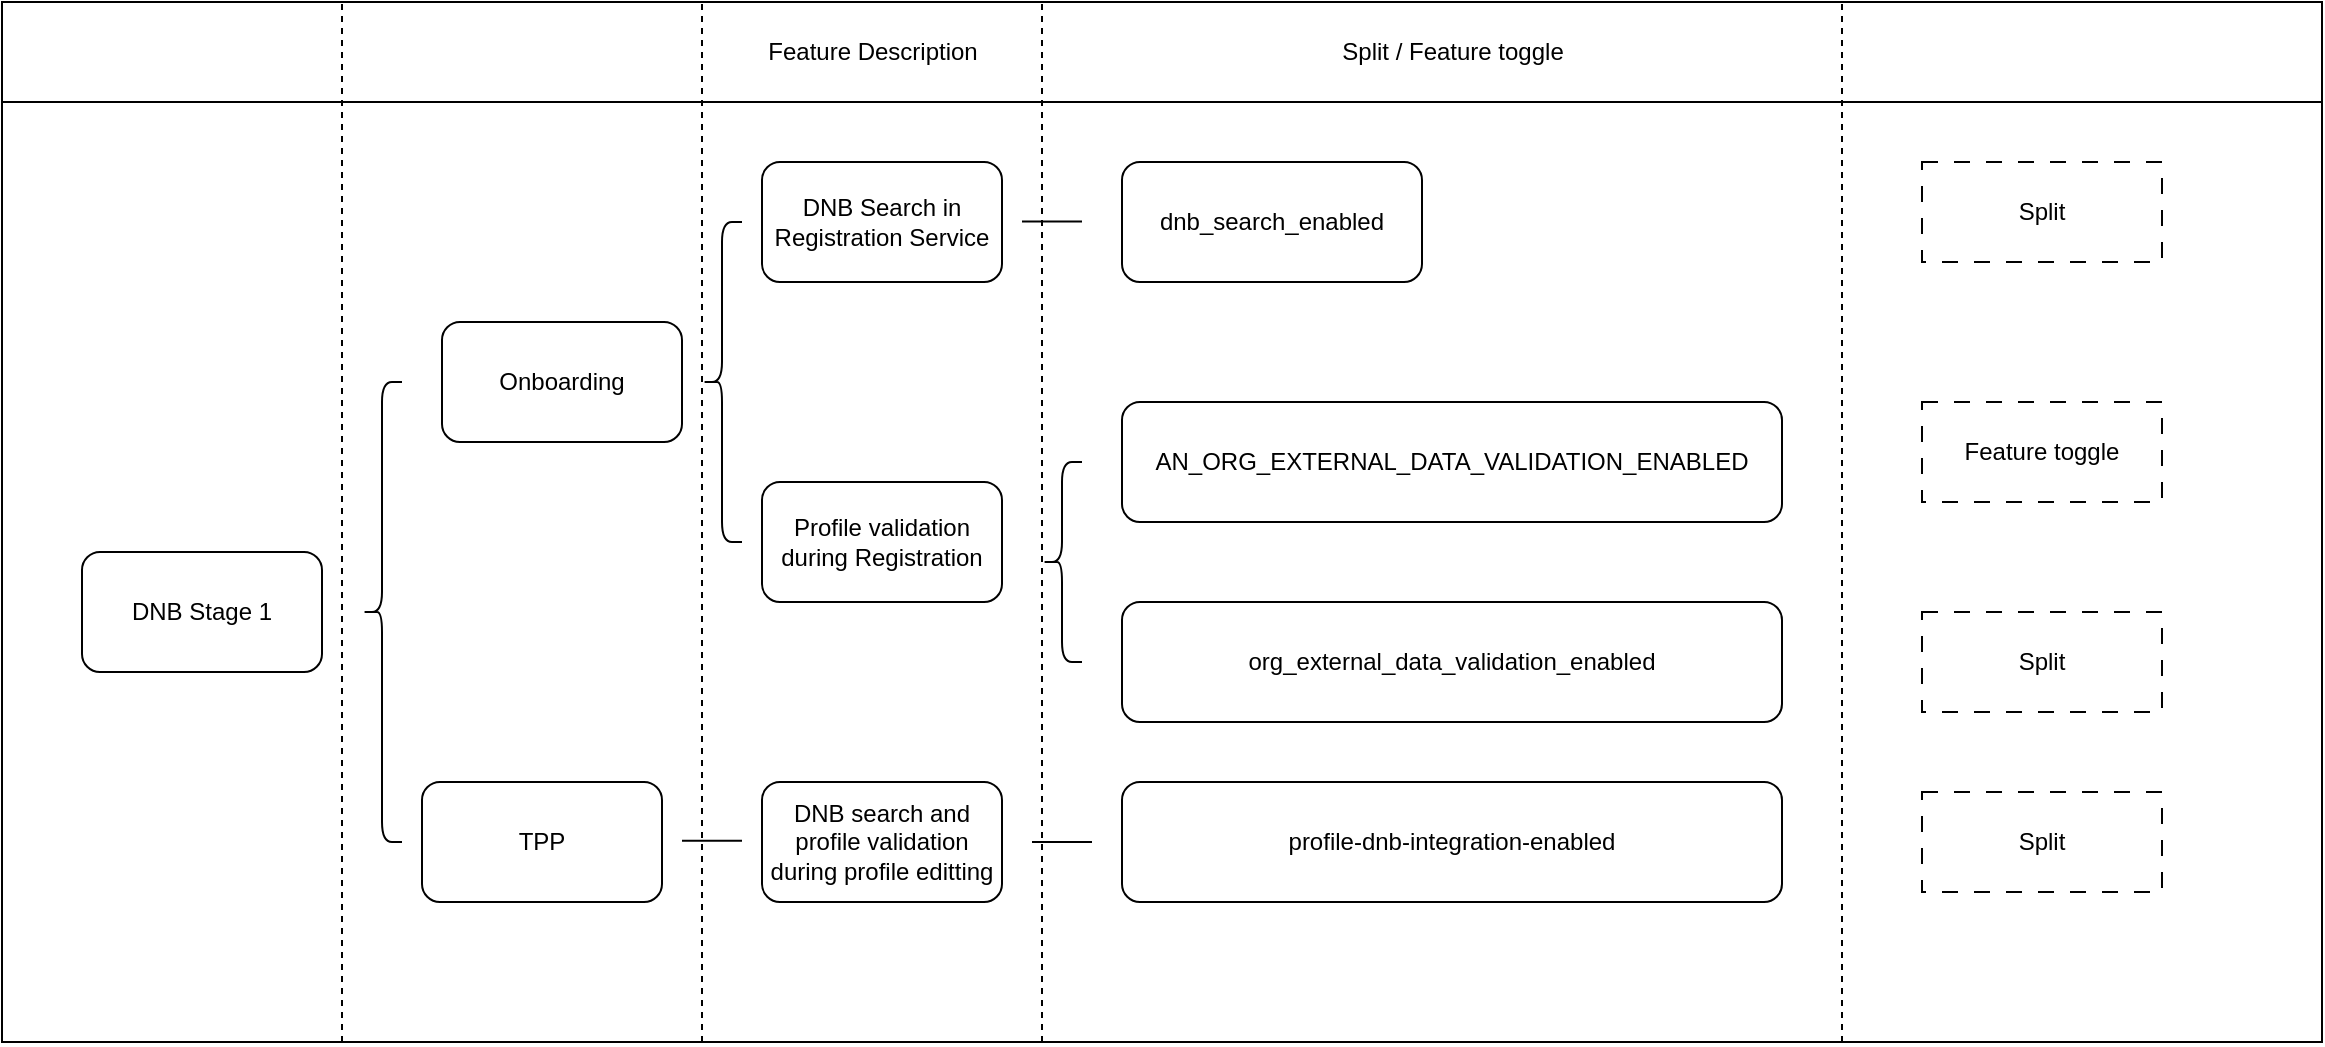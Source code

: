 <mxfile version="20.8.16" type="github" pages="4">
  <diagram id="ovvk2z2SdmTgAzOmFd36" name="Feature toggle relationship">
    <mxGraphModel dx="3084" dy="1949" grid="1" gridSize="10" guides="1" tooltips="1" connect="1" arrows="1" fold="1" page="1" pageScale="1" pageWidth="827" pageHeight="1169" math="0" shadow="0">
      <root>
        <mxCell id="0" />
        <mxCell id="1" parent="0" />
        <mxCell id="bBzFsrBx05V-nK2XIkxj-39" value="" style="group" parent="1" vertex="1" connectable="0">
          <mxGeometry x="-1630" y="-1140" width="1160" height="520" as="geometry" />
        </mxCell>
        <mxCell id="bBzFsrBx05V-nK2XIkxj-30" value="" style="rounded=0;whiteSpace=wrap;html=1;" parent="bBzFsrBx05V-nK2XIkxj-39" vertex="1">
          <mxGeometry y="50" width="1160" height="470" as="geometry" />
        </mxCell>
        <mxCell id="bBzFsrBx05V-nK2XIkxj-3" value="Onboarding" style="rounded=1;whiteSpace=wrap;html=1;" parent="bBzFsrBx05V-nK2XIkxj-39" vertex="1">
          <mxGeometry x="220" y="160" width="120" height="60" as="geometry" />
        </mxCell>
        <mxCell id="bBzFsrBx05V-nK2XIkxj-4" value="TPP" style="rounded=1;whiteSpace=wrap;html=1;" parent="bBzFsrBx05V-nK2XIkxj-39" vertex="1">
          <mxGeometry x="210" y="390" width="120" height="60" as="geometry" />
        </mxCell>
        <mxCell id="bBzFsrBx05V-nK2XIkxj-5" value="DNB Stage 1" style="rounded=1;whiteSpace=wrap;html=1;" parent="bBzFsrBx05V-nK2XIkxj-39" vertex="1">
          <mxGeometry x="40" y="275" width="120" height="60" as="geometry" />
        </mxCell>
        <mxCell id="bBzFsrBx05V-nK2XIkxj-6" value="" style="shape=curlyBracket;whiteSpace=wrap;html=1;rounded=1;labelPosition=left;verticalLabelPosition=middle;align=right;verticalAlign=middle;" parent="bBzFsrBx05V-nK2XIkxj-39" vertex="1">
          <mxGeometry x="180" y="190" width="20" height="230" as="geometry" />
        </mxCell>
        <mxCell id="bBzFsrBx05V-nK2XIkxj-8" value="" style="shape=curlyBracket;whiteSpace=wrap;html=1;rounded=1;labelPosition=left;verticalLabelPosition=middle;align=right;verticalAlign=middle;" parent="bBzFsrBx05V-nK2XIkxj-39" vertex="1">
          <mxGeometry x="350" y="110" width="20" height="160" as="geometry" />
        </mxCell>
        <mxCell id="bBzFsrBx05V-nK2XIkxj-11" value="DNB Search in Registration Service" style="rounded=1;whiteSpace=wrap;html=1;" parent="bBzFsrBx05V-nK2XIkxj-39" vertex="1">
          <mxGeometry x="380" y="80" width="120" height="60" as="geometry" />
        </mxCell>
        <mxCell id="bBzFsrBx05V-nK2XIkxj-12" value="Profile validation during Registration" style="rounded=1;whiteSpace=wrap;html=1;" parent="bBzFsrBx05V-nK2XIkxj-39" vertex="1">
          <mxGeometry x="380" y="240" width="120" height="60" as="geometry" />
        </mxCell>
        <mxCell id="bBzFsrBx05V-nK2XIkxj-13" value="DNB search and profile validation during profile editting" style="rounded=1;whiteSpace=wrap;html=1;" parent="bBzFsrBx05V-nK2XIkxj-39" vertex="1">
          <mxGeometry x="380" y="390" width="120" height="60" as="geometry" />
        </mxCell>
        <mxCell id="bBzFsrBx05V-nK2XIkxj-14" value="" style="endArrow=none;html=1;rounded=0;" parent="bBzFsrBx05V-nK2XIkxj-39" edge="1">
          <mxGeometry width="50" height="50" relative="1" as="geometry">
            <mxPoint x="340" y="419.43" as="sourcePoint" />
            <mxPoint x="370" y="419.43" as="targetPoint" />
          </mxGeometry>
        </mxCell>
        <mxCell id="bBzFsrBx05V-nK2XIkxj-15" value="dnb_search_enabled" style="rounded=1;whiteSpace=wrap;html=1;" parent="bBzFsrBx05V-nK2XIkxj-39" vertex="1">
          <mxGeometry x="560" y="80" width="150" height="60" as="geometry" />
        </mxCell>
        <mxCell id="bBzFsrBx05V-nK2XIkxj-16" value="AN_ORG_EXTERNAL_DATA_VALIDATION_ENABLED" style="rounded=1;whiteSpace=wrap;html=1;" parent="bBzFsrBx05V-nK2XIkxj-39" vertex="1">
          <mxGeometry x="560" y="200" width="330" height="60" as="geometry" />
        </mxCell>
        <mxCell id="bBzFsrBx05V-nK2XIkxj-17" value="" style="shape=curlyBracket;whiteSpace=wrap;html=1;rounded=1;labelPosition=left;verticalLabelPosition=middle;align=right;verticalAlign=middle;" parent="bBzFsrBx05V-nK2XIkxj-39" vertex="1">
          <mxGeometry x="520" y="230" width="20" height="100" as="geometry" />
        </mxCell>
        <mxCell id="bBzFsrBx05V-nK2XIkxj-19" value="org_external_data_validation_enabled" style="rounded=1;whiteSpace=wrap;html=1;" parent="bBzFsrBx05V-nK2XIkxj-39" vertex="1">
          <mxGeometry x="560" y="300" width="330" height="60" as="geometry" />
        </mxCell>
        <mxCell id="bBzFsrBx05V-nK2XIkxj-20" value="profile-dnb-integration-enabled" style="rounded=1;whiteSpace=wrap;html=1;" parent="bBzFsrBx05V-nK2XIkxj-39" vertex="1">
          <mxGeometry x="560" y="390" width="330" height="60" as="geometry" />
        </mxCell>
        <mxCell id="bBzFsrBx05V-nK2XIkxj-23" value="" style="endArrow=none;html=1;rounded=0;" parent="bBzFsrBx05V-nK2XIkxj-39" edge="1">
          <mxGeometry width="50" height="50" relative="1" as="geometry">
            <mxPoint x="515" y="420.0" as="sourcePoint" />
            <mxPoint x="545" y="420.0" as="targetPoint" />
          </mxGeometry>
        </mxCell>
        <mxCell id="bBzFsrBx05V-nK2XIkxj-24" value="" style="endArrow=none;html=1;rounded=0;" parent="bBzFsrBx05V-nK2XIkxj-39" edge="1">
          <mxGeometry width="50" height="50" relative="1" as="geometry">
            <mxPoint x="510" y="109.71" as="sourcePoint" />
            <mxPoint x="540" y="109.71" as="targetPoint" />
          </mxGeometry>
        </mxCell>
        <mxCell id="bBzFsrBx05V-nK2XIkxj-25" value="Split" style="rounded=0;whiteSpace=wrap;html=1;dashed=1;dashPattern=8 8;" parent="bBzFsrBx05V-nK2XIkxj-39" vertex="1">
          <mxGeometry x="960" y="80" width="120" height="50" as="geometry" />
        </mxCell>
        <mxCell id="bBzFsrBx05V-nK2XIkxj-26" value="Split" style="rounded=0;whiteSpace=wrap;html=1;dashed=1;dashPattern=8 8;" parent="bBzFsrBx05V-nK2XIkxj-39" vertex="1">
          <mxGeometry x="960" y="305" width="120" height="50" as="geometry" />
        </mxCell>
        <mxCell id="bBzFsrBx05V-nK2XIkxj-27" value="Feature toggle" style="rounded=0;whiteSpace=wrap;html=1;dashed=1;dashPattern=8 8;" parent="bBzFsrBx05V-nK2XIkxj-39" vertex="1">
          <mxGeometry x="960" y="200" width="120" height="50" as="geometry" />
        </mxCell>
        <mxCell id="bBzFsrBx05V-nK2XIkxj-28" value="Split" style="rounded=0;whiteSpace=wrap;html=1;dashed=1;dashPattern=8 8;" parent="bBzFsrBx05V-nK2XIkxj-39" vertex="1">
          <mxGeometry x="960" y="395" width="120" height="50" as="geometry" />
        </mxCell>
        <mxCell id="bBzFsrBx05V-nK2XIkxj-31" value="" style="rounded=0;whiteSpace=wrap;html=1;" parent="bBzFsrBx05V-nK2XIkxj-39" vertex="1">
          <mxGeometry width="1160" height="50" as="geometry" />
        </mxCell>
        <mxCell id="bBzFsrBx05V-nK2XIkxj-32" value="" style="endArrow=none;dashed=1;html=1;rounded=0;" parent="bBzFsrBx05V-nK2XIkxj-39" edge="1">
          <mxGeometry width="50" height="50" relative="1" as="geometry">
            <mxPoint x="170" y="520" as="sourcePoint" />
            <mxPoint x="170" as="targetPoint" />
          </mxGeometry>
        </mxCell>
        <mxCell id="bBzFsrBx05V-nK2XIkxj-33" value="" style="endArrow=none;dashed=1;html=1;rounded=0;" parent="bBzFsrBx05V-nK2XIkxj-39" edge="1">
          <mxGeometry width="50" height="50" relative="1" as="geometry">
            <mxPoint x="350" y="520" as="sourcePoint" />
            <mxPoint x="350" as="targetPoint" />
          </mxGeometry>
        </mxCell>
        <mxCell id="bBzFsrBx05V-nK2XIkxj-34" value="" style="endArrow=none;dashed=1;html=1;rounded=0;" parent="bBzFsrBx05V-nK2XIkxj-39" edge="1">
          <mxGeometry width="50" height="50" relative="1" as="geometry">
            <mxPoint x="520" y="520" as="sourcePoint" />
            <mxPoint x="520" as="targetPoint" />
          </mxGeometry>
        </mxCell>
        <mxCell id="bBzFsrBx05V-nK2XIkxj-35" value="" style="endArrow=none;dashed=1;html=1;rounded=0;" parent="bBzFsrBx05V-nK2XIkxj-39" edge="1">
          <mxGeometry width="50" height="50" relative="1" as="geometry">
            <mxPoint x="920" y="520" as="sourcePoint" />
            <mxPoint x="920" as="targetPoint" />
          </mxGeometry>
        </mxCell>
        <mxCell id="bBzFsrBx05V-nK2XIkxj-36" value="Feature Description" style="text;html=1;align=center;verticalAlign=middle;resizable=0;points=[];autosize=1;strokeColor=none;fillColor=none;" parent="bBzFsrBx05V-nK2XIkxj-39" vertex="1">
          <mxGeometry x="370" y="10" width="130" height="30" as="geometry" />
        </mxCell>
        <mxCell id="bBzFsrBx05V-nK2XIkxj-37" value="Split / Feature toggle" style="text;html=1;align=center;verticalAlign=middle;resizable=0;points=[];autosize=1;strokeColor=none;fillColor=none;" parent="bBzFsrBx05V-nK2XIkxj-39" vertex="1">
          <mxGeometry x="660" y="10" width="130" height="30" as="geometry" />
        </mxCell>
      </root>
    </mxGraphModel>
  </diagram>
  <diagram id="0dXHb225jcPtgu4tSYj2" name="[Old]Update detection block diagram">
    <mxGraphModel dx="1257" dy="706" grid="1" gridSize="10" guides="1" tooltips="1" connect="1" arrows="1" fold="1" page="1" pageScale="1" pageWidth="827" pageHeight="1169" math="0" shadow="0">
      <root>
        <mxCell id="0" />
        <mxCell id="1" parent="0" />
        <mxCell id="eHsfkQCh6tHxaNeHvk0x-1" value="" style="rounded=0;whiteSpace=wrap;html=1;fillColor=#d5e8d4;strokeColor=#82b366;" vertex="1" parent="1">
          <mxGeometry x="60" y="370" width="700" height="340" as="geometry" />
        </mxCell>
        <mxCell id="eHsfkQCh6tHxaNeHvk0x-2" value="" style="whiteSpace=wrap;html=1;shadow=1;fontSize=18;" vertex="1" parent="1">
          <mxGeometry x="363.75" y="430" width="180" height="120" as="geometry" />
        </mxCell>
        <mxCell id="eHsfkQCh6tHxaNeHvk0x-3" value="&lt;font style=&quot;font-size: 12px;&quot;&gt;Supplier&lt;/font&gt;" style="shape=umlActor;verticalLabelPosition=bottom;verticalAlign=top;html=1;outlineConnect=0;" vertex="1" parent="1">
          <mxGeometry x="1110" y="510" width="30" height="60" as="geometry" />
        </mxCell>
        <mxCell id="eHsfkQCh6tHxaNeHvk0x-4" value="" style="rounded=0;whiteSpace=wrap;html=1;dashed=1;fillColor=#ffe6cc;strokeColor=#d79b00;" vertex="1" parent="1">
          <mxGeometry x="60" y="40" width="140" height="320" as="geometry" />
        </mxCell>
        <mxCell id="eHsfkQCh6tHxaNeHvk0x-5" value="" style="rounded=0;whiteSpace=wrap;html=1;fillColor=#d5e8d4;strokeColor=#82b366;" vertex="1" parent="1">
          <mxGeometry x="780" y="370" width="220" height="340" as="geometry" />
        </mxCell>
        <mxCell id="eHsfkQCh6tHxaNeHvk0x-6" value="" style="rounded=0;whiteSpace=wrap;html=1;fillColor=#d5e8d4;strokeColor=#82b366;" vertex="1" parent="1">
          <mxGeometry x="210" y="40" width="550" height="210" as="geometry" />
        </mxCell>
        <mxCell id="eHsfkQCh6tHxaNeHvk0x-7" value="" style="whiteSpace=wrap;html=1;shadow=1;fontSize=18;" vertex="1" parent="1">
          <mxGeometry x="230" y="80" width="450" height="100" as="geometry" />
        </mxCell>
        <mxCell id="eHsfkQCh6tHxaNeHvk0x-8" value="&lt;font style=&quot;font-size: 12px;&quot;&gt;In-app notification Service&lt;/font&gt;" style="whiteSpace=wrap;html=1;shadow=1;fontSize=18;fillColor=#f5f5f5;strokeColor=#666666;" vertex="1" parent="1">
          <mxGeometry x="800.01" y="410" width="160" height="70" as="geometry" />
        </mxCell>
        <mxCell id="eHsfkQCh6tHxaNeHvk0x-9" value="&lt;font style=&quot;font-size: 14px;&quot;&gt;AN Storage&lt;/font&gt;" style="shape=cylinder3;whiteSpace=wrap;html=1;boundedLbl=1;backgroundOutline=1;size=15;" vertex="1" parent="1">
          <mxGeometry x="412.5" y="580" width="85" height="110" as="geometry" />
        </mxCell>
        <mxCell id="eHsfkQCh6tHxaNeHvk0x-10" value="AN" style="text;html=1;align=center;verticalAlign=middle;resizable=0;points=[];autosize=1;strokeColor=none;fillColor=none;" vertex="1" parent="1">
          <mxGeometry x="60" y="370" width="40" height="30" as="geometry" />
        </mxCell>
        <mxCell id="eHsfkQCh6tHxaNeHvk0x-11" value="TPP" style="text;html=1;align=center;verticalAlign=middle;resizable=0;points=[];autosize=1;strokeColor=none;fillColor=none;" vertex="1" parent="1">
          <mxGeometry x="780" y="370" width="50" height="30" as="geometry" />
        </mxCell>
        <mxCell id="eHsfkQCh6tHxaNeHvk0x-12" value="TPS" style="text;html=1;align=center;verticalAlign=middle;resizable=0;points=[];autosize=1;strokeColor=none;fillColor=none;" vertex="1" parent="1">
          <mxGeometry x="210" y="40" width="50" height="30" as="geometry" />
        </mxCell>
        <mxCell id="eHsfkQCh6tHxaNeHvk0x-13" value="&lt;font style=&quot;font-size: 14px;&quot;&gt;D&amp;amp;B&lt;/font&gt;" style="whiteSpace=wrap;html=1;shadow=1;fontSize=18;fillColor=#f5f5f5;strokeColor=#666666;" vertex="1" parent="1">
          <mxGeometry x="80" y="110" width="80" height="40" as="geometry" />
        </mxCell>
        <mxCell id="eHsfkQCh6tHxaNeHvk0x-14" style="edgeStyle=orthogonalEdgeStyle;rounded=0;orthogonalLoop=1;jettySize=auto;html=1;exitX=0;exitY=0.5;exitDx=0;exitDy=0;" edge="1" parent="1" source="eHsfkQCh6tHxaNeHvk0x-7" target="eHsfkQCh6tHxaNeHvk0x-13">
          <mxGeometry relative="1" as="geometry" />
        </mxCell>
        <mxCell id="eHsfkQCh6tHxaNeHvk0x-15" value="" style="whiteSpace=wrap;html=1;shadow=1;fontSize=18;fillColor=#f5f5f5;strokeColor=#666666;" vertex="1" parent="1">
          <mxGeometry x="320" y="262.5" width="680" height="90" as="geometry" />
        </mxCell>
        <mxCell id="eHsfkQCh6tHxaNeHvk0x-16" style="edgeStyle=orthogonalEdgeStyle;rounded=0;orthogonalLoop=1;jettySize=auto;html=1;entryX=0.5;entryY=0;entryDx=0;entryDy=0;" edge="1" parent="1" target="eHsfkQCh6tHxaNeHvk0x-31">
          <mxGeometry relative="1" as="geometry">
            <mxPoint x="660" y="180" as="sourcePoint" />
          </mxGeometry>
        </mxCell>
        <mxCell id="eHsfkQCh6tHxaNeHvk0x-17" value="Consume" style="edgeLabel;html=1;align=center;verticalAlign=middle;resizable=0;points=[];" vertex="1" connectable="0" parent="eHsfkQCh6tHxaNeHvk0x-16">
          <mxGeometry x="-0.096" y="-2" relative="1" as="geometry">
            <mxPoint as="offset" />
          </mxGeometry>
        </mxCell>
        <mxCell id="eHsfkQCh6tHxaNeHvk0x-18" value="" style="whiteSpace=wrap;html=1;shadow=1;fontSize=18;" vertex="1" parent="1">
          <mxGeometry x="560" y="430" width="180" height="120" as="geometry" />
        </mxCell>
        <mxCell id="eHsfkQCh6tHxaNeHvk0x-19" style="edgeStyle=orthogonalEdgeStyle;rounded=0;orthogonalLoop=1;jettySize=auto;html=1;exitX=0.5;exitY=1;exitDx=0;exitDy=0;entryX=0;entryY=0.5;entryDx=0;entryDy=0;entryPerimeter=0;fontSize=12;" edge="1" parent="1" source="eHsfkQCh6tHxaNeHvk0x-21" target="eHsfkQCh6tHxaNeHvk0x-9">
          <mxGeometry relative="1" as="geometry" />
        </mxCell>
        <mxCell id="eHsfkQCh6tHxaNeHvk0x-20" value="&lt;font style=&quot;font-size: 11px;&quot;&gt;Query&lt;/font&gt;" style="edgeLabel;html=1;align=center;verticalAlign=middle;resizable=0;points=[];fontSize=12;" vertex="1" connectable="0" parent="eHsfkQCh6tHxaNeHvk0x-19">
          <mxGeometry x="-0.122" relative="1" as="geometry">
            <mxPoint x="-23" y="-25" as="offset" />
          </mxGeometry>
        </mxCell>
        <mxCell id="eHsfkQCh6tHxaNeHvk0x-21" value="" style="whiteSpace=wrap;html=1;shadow=1;fontSize=18;" vertex="1" parent="1">
          <mxGeometry x="160" y="430" width="185" height="120" as="geometry" />
        </mxCell>
        <mxCell id="eHsfkQCh6tHxaNeHvk0x-22" value="Get" style="endArrow=classic;html=1;rounded=0;entryX=0.669;entryY=1.051;entryDx=0;entryDy=0;entryPerimeter=0;" edge="1" parent="1" target="eHsfkQCh6tHxaNeHvk0x-53">
          <mxGeometry width="50" height="50" relative="1" as="geometry">
            <mxPoint x="244" y="180" as="sourcePoint" />
            <mxPoint x="500" y="420" as="targetPoint" />
          </mxGeometry>
        </mxCell>
        <mxCell id="eHsfkQCh6tHxaNeHvk0x-23" style="edgeStyle=orthogonalEdgeStyle;rounded=0;orthogonalLoop=1;jettySize=auto;html=1;entryX=0.5;entryY=0;entryDx=0;entryDy=0;exitX=0.519;exitY=0.996;exitDx=0;exitDy=0;exitPerimeter=0;" edge="1" parent="1" source="eHsfkQCh6tHxaNeHvk0x-7" target="eHsfkQCh6tHxaNeHvk0x-34">
          <mxGeometry relative="1" as="geometry">
            <mxPoint x="490" y="350" as="targetPoint" />
            <mxPoint x="480" y="190" as="sourcePoint" />
            <Array as="points">
              <mxPoint x="459" y="190" />
              <mxPoint x="459" y="190" />
            </Array>
          </mxGeometry>
        </mxCell>
        <mxCell id="eHsfkQCh6tHxaNeHvk0x-24" value="Push" style="edgeLabel;html=1;align=center;verticalAlign=middle;resizable=0;points=[];" vertex="1" connectable="0" parent="eHsfkQCh6tHxaNeHvk0x-23">
          <mxGeometry x="-0.021" y="-2" relative="1" as="geometry">
            <mxPoint as="offset" />
          </mxGeometry>
        </mxCell>
        <mxCell id="eHsfkQCh6tHxaNeHvk0x-25" value="&lt;font style=&quot;font-size: 12px;&quot;&gt;CompanyProfile&lt;br&gt;PostLoginTask&lt;/font&gt;" style="whiteSpace=wrap;html=1;shadow=1;fontSize=18;" vertex="1" parent="1">
          <mxGeometry x="591.25" y="460" width="137.5" height="60" as="geometry" />
        </mxCell>
        <mxCell id="eHsfkQCh6tHxaNeHvk0x-26" style="edgeStyle=orthogonalEdgeStyle;rounded=0;orthogonalLoop=1;jettySize=auto;html=1;fontSize=18;startArrow=none;startFill=0;entryX=1;entryY=0.5;entryDx=0;entryDy=0;entryPerimeter=0;exitX=0.5;exitY=1;exitDx=0;exitDy=0;" edge="1" parent="1" source="eHsfkQCh6tHxaNeHvk0x-25" target="eHsfkQCh6tHxaNeHvk0x-9">
          <mxGeometry relative="1" as="geometry">
            <mxPoint x="475" y="502.5" as="sourcePoint" />
          </mxGeometry>
        </mxCell>
        <mxCell id="eHsfkQCh6tHxaNeHvk0x-27" value="&lt;font style=&quot;font-size: 11px;&quot;&gt;Query&lt;/font&gt;" style="edgeLabel;html=1;align=center;verticalAlign=middle;resizable=0;points=[];fontSize=12;" vertex="1" connectable="0" parent="eHsfkQCh6tHxaNeHvk0x-26">
          <mxGeometry x="0.017" y="2" relative="1" as="geometry">
            <mxPoint x="8" y="-27" as="offset" />
          </mxGeometry>
        </mxCell>
        <mxCell id="eHsfkQCh6tHxaNeHvk0x-28" style="edgeStyle=orthogonalEdgeStyle;rounded=0;orthogonalLoop=1;jettySize=auto;html=1;exitX=0.5;exitY=1;exitDx=0;exitDy=0;entryX=0.5;entryY=0;entryDx=0;entryDy=0;entryPerimeter=0;" edge="1" parent="1" source="eHsfkQCh6tHxaNeHvk0x-30" target="eHsfkQCh6tHxaNeHvk0x-9">
          <mxGeometry relative="1" as="geometry" />
        </mxCell>
        <mxCell id="eHsfkQCh6tHxaNeHvk0x-29" value="Update" style="edgeLabel;html=1;align=center;verticalAlign=middle;resizable=0;points=[];" vertex="1" connectable="0" parent="eHsfkQCh6tHxaNeHvk0x-28">
          <mxGeometry x="0.168" y="-2" relative="1" as="geometry">
            <mxPoint x="2" y="-7" as="offset" />
          </mxGeometry>
        </mxCell>
        <mxCell id="eHsfkQCh6tHxaNeHvk0x-30" value="&lt;font style=&quot;font-size: 12px;&quot;&gt;Tracking Records Update Consumer&lt;/font&gt;" style="whiteSpace=wrap;html=1;shadow=1;fontSize=18;" vertex="1" parent="1">
          <mxGeometry x="390" y="460" width="130" height="60" as="geometry" />
        </mxCell>
        <mxCell id="eHsfkQCh6tHxaNeHvk0x-31" value="&lt;font style=&quot;font-size: 12px;&quot;&gt;Update detection topic&lt;/font&gt;" style="whiteSpace=wrap;html=1;shadow=1;fontSize=18;" vertex="1" parent="1">
          <mxGeometry x="591.25" y="282.5" width="137.5" height="50" as="geometry" />
        </mxCell>
        <mxCell id="eHsfkQCh6tHxaNeHvk0x-32" style="edgeStyle=orthogonalEdgeStyle;rounded=0;orthogonalLoop=1;jettySize=auto;html=1;exitX=0.5;exitY=0;exitDx=0;exitDy=0;entryX=0.5;entryY=1;entryDx=0;entryDy=0;" edge="1" parent="1" source="eHsfkQCh6tHxaNeHvk0x-25" target="eHsfkQCh6tHxaNeHvk0x-31">
          <mxGeometry relative="1" as="geometry" />
        </mxCell>
        <mxCell id="eHsfkQCh6tHxaNeHvk0x-33" value="Push" style="edgeLabel;html=1;align=center;verticalAlign=middle;resizable=0;points=[];" vertex="1" connectable="0" parent="eHsfkQCh6tHxaNeHvk0x-32">
          <mxGeometry x="0.358" y="-1" relative="1" as="geometry">
            <mxPoint x="-1" y="12" as="offset" />
          </mxGeometry>
        </mxCell>
        <mxCell id="eHsfkQCh6tHxaNeHvk0x-34" value="&lt;font style=&quot;font-size: 12px;&quot;&gt;Tracking Records Update&amp;nbsp;topic&lt;/font&gt;" style="whiteSpace=wrap;html=1;shadow=1;fontSize=18;" vertex="1" parent="1">
          <mxGeometry x="390" y="282.5" width="137.5" height="50" as="geometry" />
        </mxCell>
        <mxCell id="eHsfkQCh6tHxaNeHvk0x-35" value="Kafka" style="text;html=1;align=center;verticalAlign=middle;resizable=0;points=[];autosize=1;strokeColor=none;fillColor=none;" vertex="1" parent="1">
          <mxGeometry x="320" y="262.5" width="50" height="30" as="geometry" />
        </mxCell>
        <mxCell id="eHsfkQCh6tHxaNeHvk0x-36" value="&lt;span style=&quot;font-size: 12px;&quot;&gt;Notification Event topic&lt;/span&gt;" style="whiteSpace=wrap;html=1;shadow=1;fontSize=18;" vertex="1" parent="1">
          <mxGeometry x="820.63" y="282.5" width="118.75" height="55" as="geometry" />
        </mxCell>
        <mxCell id="eHsfkQCh6tHxaNeHvk0x-37" style="edgeStyle=orthogonalEdgeStyle;rounded=0;orthogonalLoop=1;jettySize=auto;html=1;exitX=1;exitY=0.676;exitDx=0;exitDy=0;exitPerimeter=0;" edge="1" parent="1" source="eHsfkQCh6tHxaNeHvk0x-7" target="eHsfkQCh6tHxaNeHvk0x-36">
          <mxGeometry relative="1" as="geometry">
            <mxPoint x="440" y="498" as="sourcePoint" />
            <mxPoint x="1010" y="200" as="targetPoint" />
            <Array as="points">
              <mxPoint x="680" y="140" />
              <mxPoint x="880" y="140" />
            </Array>
          </mxGeometry>
        </mxCell>
        <mxCell id="eHsfkQCh6tHxaNeHvk0x-38" value="&lt;font style=&quot;font-size: 11px;&quot;&gt;push&lt;/font&gt;" style="edgeLabel;html=1;align=center;verticalAlign=middle;resizable=0;points=[];fontSize=12;" vertex="1" connectable="0" parent="eHsfkQCh6tHxaNeHvk0x-37">
          <mxGeometry x="-0.044" y="1" relative="1" as="geometry">
            <mxPoint x="-2" y="1" as="offset" />
          </mxGeometry>
        </mxCell>
        <mxCell id="eHsfkQCh6tHxaNeHvk0x-39" value="Consume" style="edgeStyle=orthogonalEdgeStyle;rounded=0;orthogonalLoop=1;jettySize=auto;html=1;entryX=0.476;entryY=1.03;entryDx=0;entryDy=0;entryPerimeter=0;exitX=0.5;exitY=0;exitDx=0;exitDy=0;" edge="1" parent="1" source="eHsfkQCh6tHxaNeHvk0x-30" target="eHsfkQCh6tHxaNeHvk0x-34">
          <mxGeometry x="0.115" relative="1" as="geometry">
            <mxPoint x="346" y="430" as="sourcePoint" />
            <mxPoint as="offset" />
          </mxGeometry>
        </mxCell>
        <mxCell id="eHsfkQCh6tHxaNeHvk0x-40" style="edgeStyle=orthogonalEdgeStyle;rounded=0;orthogonalLoop=1;jettySize=auto;html=1;entryX=0.5;entryY=1;entryDx=0;entryDy=0;fontSize=12;exitX=0.5;exitY=0;exitDx=0;exitDy=0;" edge="1" parent="1" source="eHsfkQCh6tHxaNeHvk0x-8" target="eHsfkQCh6tHxaNeHvk0x-36">
          <mxGeometry relative="1" as="geometry" />
        </mxCell>
        <mxCell id="eHsfkQCh6tHxaNeHvk0x-41" value="&lt;font style=&quot;font-size: 11px;&quot;&gt;Consume&lt;/font&gt;" style="edgeLabel;html=1;align=center;verticalAlign=middle;resizable=0;points=[];fontSize=12;" vertex="1" connectable="0" parent="eHsfkQCh6tHxaNeHvk0x-40">
          <mxGeometry x="-0.301" y="1" relative="1" as="geometry">
            <mxPoint as="offset" />
          </mxGeometry>
        </mxCell>
        <mxCell id="eHsfkQCh6tHxaNeHvk0x-42" value="&lt;meta charset=&quot;utf-8&quot;&gt;&lt;span style=&quot;color: rgb(0, 0, 0); font-family: Helvetica; font-size: 14px; font-style: normal; font-variant-ligatures: normal; font-variant-caps: normal; font-weight: 400; letter-spacing: normal; orphans: 2; text-align: center; text-indent: 0px; text-transform: none; widows: 2; word-spacing: 0px; -webkit-text-stroke-width: 0px; background-color: rgb(248, 249, 250); text-decoration-thickness: initial; text-decoration-style: initial; text-decoration-color: initial; float: none; display: inline !important;&quot;&gt;Externaldata-service&lt;/span&gt;" style="text;whiteSpace=wrap;html=1;fontSize=12;" vertex="1" parent="1">
          <mxGeometry x="240" y="80" width="160" height="40" as="geometry" />
        </mxCell>
        <mxCell id="eHsfkQCh6tHxaNeHvk0x-43" value="&lt;p&gt;&lt;font style=&quot;font-size: 12px;&quot;&gt;OpenProfileController&lt;/font&gt;&lt;/p&gt;" style="whiteSpace=wrap;html=1;shadow=1;fontSize=18;" vertex="1" parent="1">
          <mxGeometry x="193.75" y="460" width="136.25" height="60" as="geometry" />
        </mxCell>
        <mxCell id="eHsfkQCh6tHxaNeHvk0x-44" value="" style="endArrow=classic;html=1;rounded=0;exitX=0.629;exitY=-0.004;exitDx=0;exitDy=0;exitPerimeter=0;" edge="1" parent="1" source="eHsfkQCh6tHxaNeHvk0x-43">
          <mxGeometry width="50" height="50" relative="1" as="geometry">
            <mxPoint x="400" y="430" as="sourcePoint" />
            <mxPoint x="279" y="180" as="targetPoint" />
          </mxGeometry>
        </mxCell>
        <mxCell id="eHsfkQCh6tHxaNeHvk0x-45" value="Return" style="edgeLabel;html=1;align=center;verticalAlign=middle;resizable=0;points=[];" vertex="1" connectable="0" parent="eHsfkQCh6tHxaNeHvk0x-44">
          <mxGeometry x="0.023" relative="1" as="geometry">
            <mxPoint y="4" as="offset" />
          </mxGeometry>
        </mxCell>
        <mxCell id="eHsfkQCh6tHxaNeHvk0x-46" value="Trigger" style="edgeStyle=orthogonalEdgeStyle;rounded=0;orthogonalLoop=1;jettySize=auto;html=1;entryX=1;entryY=0.5;entryDx=0;entryDy=0;fontSize=12;exitX=-0.019;exitY=0.143;exitDx=0;exitDy=0;exitPerimeter=0;" edge="1" parent="1" source="eHsfkQCh6tHxaNeHvk0x-48" target="eHsfkQCh6tHxaNeHvk0x-25">
          <mxGeometry relative="1" as="geometry" />
        </mxCell>
        <mxCell id="eHsfkQCh6tHxaNeHvk0x-47" value="&lt;font style=&quot;font-size: 11px;&quot;&gt;Get&lt;/font&gt;" style="edgeStyle=orthogonalEdgeStyle;rounded=0;orthogonalLoop=1;jettySize=auto;html=1;exitX=0.5;exitY=0;exitDx=0;exitDy=0;entryX=0.5;entryY=1;entryDx=0;entryDy=0;fontSize=12;" edge="1" parent="1" source="eHsfkQCh6tHxaNeHvk0x-48" target="eHsfkQCh6tHxaNeHvk0x-8">
          <mxGeometry relative="1" as="geometry" />
        </mxCell>
        <mxCell id="eHsfkQCh6tHxaNeHvk0x-48" value="&lt;font style=&quot;font-size: 12px;&quot;&gt;Trading Partner Portal&lt;/font&gt;" style="whiteSpace=wrap;html=1;shadow=1;fontSize=18;fillColor=#f5f5f5;strokeColor=#666666;" vertex="1" parent="1">
          <mxGeometry x="800" y="530" width="160.01" height="70" as="geometry" />
        </mxCell>
        <mxCell id="eHsfkQCh6tHxaNeHvk0x-49" value="TPS" style="text;html=1;align=center;verticalAlign=middle;resizable=0;points=[];autosize=1;strokeColor=none;fillColor=none;" vertex="1" parent="1">
          <mxGeometry x="362.5" y="430" width="50" height="30" as="geometry" />
        </mxCell>
        <mxCell id="eHsfkQCh6tHxaNeHvk0x-50" style="edgeStyle=orthogonalEdgeStyle;rounded=0;orthogonalLoop=1;jettySize=auto;html=1;entryX=1;entryY=0.143;entryDx=0;entryDy=0;entryPerimeter=0;" edge="1" parent="1" target="eHsfkQCh6tHxaNeHvk0x-48">
          <mxGeometry relative="1" as="geometry">
            <mxPoint x="1110" y="540" as="sourcePoint" />
          </mxGeometry>
        </mxCell>
        <mxCell id="eHsfkQCh6tHxaNeHvk0x-51" value="&lt;font style=&quot;font-size: 11px;&quot;&gt;Login&lt;/font&gt;" style="edgeLabel;html=1;align=center;verticalAlign=middle;resizable=0;points=[];fontSize=12;" vertex="1" connectable="0" parent="eHsfkQCh6tHxaNeHvk0x-50">
          <mxGeometry x="0.009" relative="1" as="geometry">
            <mxPoint as="offset" />
          </mxGeometry>
        </mxCell>
        <mxCell id="eHsfkQCh6tHxaNeHvk0x-52" value="&lt;span style=&quot;color: rgb(0, 0, 0); font-family: Helvetica; font-style: normal; font-variant-ligatures: normal; font-variant-caps: normal; font-weight: 400; letter-spacing: normal; orphans: 2; text-align: center; text-indent: 0px; text-transform: none; widows: 2; word-spacing: 0px; -webkit-text-stroke-width: 0px; background-color: rgb(248, 249, 250); text-decoration-thickness: initial; text-decoration-style: initial; text-decoration-color: initial; float: none; display: inline !important;&quot;&gt;&lt;font style=&quot;font-size: 12px;&quot;&gt;Directory Service&lt;/font&gt;&lt;/span&gt;" style="text;whiteSpace=wrap;html=1;" vertex="1" parent="1">
          <mxGeometry x="570" y="430" width="110" height="30" as="geometry" />
        </mxCell>
        <mxCell id="eHsfkQCh6tHxaNeHvk0x-53" value="&lt;span style=&quot;font-size: 11px; text-align: center; background-color: rgb(255, 255, 255);&quot;&gt;OpenAPI Service&lt;/span&gt;" style="text;whiteSpace=wrap;html=1;" vertex="1" parent="1">
          <mxGeometry x="170" y="430" width="110" height="30" as="geometry" />
        </mxCell>
        <mxCell id="eHsfkQCh6tHxaNeHvk0x-54" value="External data provider" style="text;html=1;align=center;verticalAlign=middle;resizable=0;points=[];autosize=1;strokeColor=none;fillColor=none;" vertex="1" parent="1">
          <mxGeometry x="60" y="40" width="140" height="30" as="geometry" />
        </mxCell>
        <mxCell id="eHsfkQCh6tHxaNeHvk0x-55" style="edgeStyle=orthogonalEdgeStyle;rounded=0;orthogonalLoop=1;jettySize=auto;html=1;entryX=1;entryY=0.5;entryDx=0;entryDy=0;fontSize=12;endArrow=none;endFill=0;startArrow=classic;startFill=1;" edge="1" parent="1" target="eHsfkQCh6tHxaNeHvk0x-48">
          <mxGeometry relative="1" as="geometry">
            <mxPoint x="1110" y="565" as="sourcePoint" />
            <Array as="points" />
          </mxGeometry>
        </mxCell>
        <mxCell id="eHsfkQCh6tHxaNeHvk0x-56" value="&lt;font style=&quot;font-size: 11px;&quot;&gt;Send&amp;nbsp;&lt;/font&gt;&lt;span style=&quot;font-size: 11px;&quot;&gt;&amp;nbsp;notifications&lt;/span&gt;" style="edgeLabel;html=1;align=center;verticalAlign=middle;resizable=0;points=[];fontSize=12;" vertex="1" connectable="0" parent="eHsfkQCh6tHxaNeHvk0x-55">
          <mxGeometry x="0.262" relative="1" as="geometry">
            <mxPoint x="35" as="offset" />
          </mxGeometry>
        </mxCell>
      </root>
    </mxGraphModel>
  </diagram>
  <diagram id="FutaNORTBZataLObYIEr" name="Update detection flow diagram">
    <mxGraphModel dx="883" dy="496" grid="1" gridSize="10" guides="1" tooltips="1" connect="1" arrows="1" fold="1" page="1" pageScale="1" pageWidth="827" pageHeight="1169" math="0" shadow="0">
      <root>
        <mxCell id="0" />
        <mxCell id="1" parent="0" />
        <mxCell id="1goTXqydvRZjEkSd0ZSc-2" value="&lt;div style=&quot;&quot;&gt;&lt;span style=&quot;font-size: 8px; background-color: initial;&quot;&gt;OpenAPI&lt;/span&gt;&lt;/div&gt;&lt;font style=&quot;font-size: 8px;&quot;&gt;&lt;div style=&quot;&quot;&gt;&lt;span style=&quot;background-color: initial;&quot;&gt;Service&lt;/span&gt;&lt;/div&gt;&lt;/font&gt;" style="shape=umlLifeline;perimeter=lifelinePerimeter;whiteSpace=wrap;html=1;container=1;collapsible=0;recursiveResize=0;outlineConnect=0;size=30;align=center;" vertex="1" parent="1">
          <mxGeometry x="490" y="20" width="90" height="360" as="geometry" />
        </mxCell>
        <mxCell id="1goTXqydvRZjEkSd0ZSc-3" value="" style="html=1;points=[];perimeter=orthogonalPerimeter;fontSize=8;" vertex="1" parent="1goTXqydvRZjEkSd0ZSc-2">
          <mxGeometry x="40" y="180" width="10" height="30" as="geometry" />
        </mxCell>
        <mxCell id="1goTXqydvRZjEkSd0ZSc-4" value="" style="shape=umlLifeline;participant=umlActor;perimeter=lifelinePerimeter;whiteSpace=wrap;html=1;container=1;collapsible=0;recursiveResize=0;verticalAlign=top;spacingTop=36;outlineConnect=0;" vertex="1" parent="1">
          <mxGeometry x="10" y="20" width="20" height="360" as="geometry" />
        </mxCell>
        <mxCell id="1goTXqydvRZjEkSd0ZSc-5" value="" style="html=1;points=[];perimeter=orthogonalPerimeter;fontSize=8;" vertex="1" parent="1goTXqydvRZjEkSd0ZSc-4">
          <mxGeometry x="5" y="280" width="10" height="40" as="geometry" />
        </mxCell>
        <mxCell id="1goTXqydvRZjEkSd0ZSc-6" value="&lt;p&gt;&lt;/p&gt;&lt;div style=&quot;&quot;&gt;&lt;span style=&quot;font-size: 8px; background-color: initial;&quot;&gt;CompanyProfile&lt;/span&gt;&lt;/div&gt;&lt;font style=&quot;font-size: 8px;&quot;&gt;&lt;div style=&quot;&quot;&gt;&lt;span style=&quot;background-color: initial;&quot;&gt;PostLoginTask&lt;/span&gt;&lt;/div&gt;&lt;/font&gt;&lt;p&gt;&lt;/p&gt;" style="shape=umlLifeline;perimeter=lifelinePerimeter;whiteSpace=wrap;html=1;container=1;collapsible=0;recursiveResize=0;outlineConnect=0;size=30;" vertex="1" parent="1">
          <mxGeometry x="80" y="20" width="90" height="360" as="geometry" />
        </mxCell>
        <mxCell id="1goTXqydvRZjEkSd0ZSc-7" value="" style="html=1;points=[];perimeter=orthogonalPerimeter;fontSize=8;" vertex="1" parent="1goTXqydvRZjEkSd0ZSc-6">
          <mxGeometry x="40" y="70" width="10" height="50" as="geometry" />
        </mxCell>
        <mxCell id="1goTXqydvRZjEkSd0ZSc-8" value="Send kafka message" style="html=1;verticalAlign=bottom;endArrow=open;rounded=0;fontSize=8;endFill=0;entryX=0.127;entryY=0.012;entryDx=0;entryDy=0;entryPerimeter=0;" edge="1" parent="1goTXqydvRZjEkSd0ZSc-6" target="1goTXqydvRZjEkSd0ZSc-11">
          <mxGeometry width="80" relative="1" as="geometry">
            <mxPoint x="50" y="111" as="sourcePoint" />
            <mxPoint x="130" y="110" as="targetPoint" />
          </mxGeometry>
        </mxCell>
        <mxCell id="1goTXqydvRZjEkSd0ZSc-9" value="&lt;div style=&quot;&quot;&gt;&lt;span style=&quot;font-size: 8px; background-color: initial;&quot;&gt;Directory&lt;/span&gt;&lt;/div&gt;&lt;font style=&quot;font-size: 8px;&quot;&gt;&lt;div style=&quot;&quot;&gt;&lt;span style=&quot;background-color: initial;&quot;&gt;Service&lt;/span&gt;&lt;/div&gt;&lt;/font&gt;" style="shape=umlLifeline;perimeter=lifelinePerimeter;whiteSpace=wrap;html=1;container=1;collapsible=0;recursiveResize=0;outlineConnect=0;size=30;align=center;" vertex="1" parent="1">
          <mxGeometry x="610" y="20" width="90" height="360" as="geometry" />
        </mxCell>
        <mxCell id="1goTXqydvRZjEkSd0ZSc-10" value="&lt;div style=&quot;&quot;&gt;&lt;span style=&quot;font-size: 8px; background-color: initial;&quot;&gt;Externaldata&lt;/span&gt;&lt;/div&gt;&lt;font style=&quot;font-size: 8px;&quot;&gt;&lt;div style=&quot;&quot;&gt;&lt;span style=&quot;background-color: initial;&quot;&gt;Service&lt;/span&gt;&lt;/div&gt;&lt;/font&gt;" style="shape=umlLifeline;perimeter=lifelinePerimeter;whiteSpace=wrap;html=1;container=1;collapsible=0;recursiveResize=0;outlineConnect=0;size=30;align=center;" vertex="1" parent="1">
          <mxGeometry x="210" y="20" width="90" height="360" as="geometry" />
        </mxCell>
        <mxCell id="1goTXqydvRZjEkSd0ZSc-11" value="" style="html=1;points=[];perimeter=orthogonalPerimeter;fontSize=8;" vertex="1" parent="1goTXqydvRZjEkSd0ZSc-10">
          <mxGeometry x="40" y="110" width="10" height="150" as="geometry" />
        </mxCell>
        <mxCell id="1goTXqydvRZjEkSd0ZSc-12" value="&lt;div style=&quot;&quot;&gt;&lt;span style=&quot;font-size: 8px; background-color: initial;&quot;&gt;Inapp Notification&lt;/span&gt;&lt;/div&gt;&lt;font style=&quot;font-size: 8px;&quot;&gt;&lt;div style=&quot;&quot;&gt;&lt;span style=&quot;background-color: initial;&quot;&gt;Service&lt;/span&gt;&lt;/div&gt;&lt;/font&gt;" style="shape=umlLifeline;perimeter=lifelinePerimeter;whiteSpace=wrap;html=1;container=1;collapsible=0;recursiveResize=0;outlineConnect=0;size=30;align=center;" vertex="1" parent="1">
          <mxGeometry x="740" y="20" width="90" height="360" as="geometry" />
        </mxCell>
        <mxCell id="1goTXqydvRZjEkSd0ZSc-13" value="" style="html=1;points=[];perimeter=orthogonalPerimeter;fontSize=8;" vertex="1" parent="1goTXqydvRZjEkSd0ZSc-12">
          <mxGeometry x="40" y="280" width="10" height="40" as="geometry" />
        </mxCell>
        <mxCell id="1goTXqydvRZjEkSd0ZSc-14" value="&lt;span style=&quot;font-size: 8px;&quot;&gt;D&amp;amp;B&lt;/span&gt;" style="shape=umlLifeline;perimeter=lifelinePerimeter;whiteSpace=wrap;html=1;container=1;collapsible=0;recursiveResize=0;outlineConnect=0;size=30;" vertex="1" parent="1">
          <mxGeometry x="350" y="20" width="90" height="360" as="geometry" />
        </mxCell>
        <mxCell id="1goTXqydvRZjEkSd0ZSc-15" value="" style="html=1;points=[];perimeter=orthogonalPerimeter;fontSize=8;" vertex="1" parent="1goTXqydvRZjEkSd0ZSc-14">
          <mxGeometry x="40" y="120" width="10" height="30" as="geometry" />
        </mxCell>
        <mxCell id="1goTXqydvRZjEkSd0ZSc-16" value="Trigger post login task" style="html=1;verticalAlign=bottom;startArrow=oval;endArrow=block;startSize=8;rounded=0;fontSize=8;" edge="1" parent="1" source="1goTXqydvRZjEkSd0ZSc-4" target="1goTXqydvRZjEkSd0ZSc-7">
          <mxGeometry x="0.091" relative="1" as="geometry">
            <mxPoint x="70" y="90" as="sourcePoint" />
            <Array as="points">
              <mxPoint x="80" y="90" />
            </Array>
            <mxPoint as="offset" />
          </mxGeometry>
        </mxCell>
        <mxCell id="1goTXqydvRZjEkSd0ZSc-17" value="Fetch dnb info by duns number" style="html=1;verticalAlign=bottom;endArrow=block;entryX=0;entryY=0;rounded=0;fontSize=8;exitX=1.085;exitY=0.066;exitDx=0;exitDy=0;exitPerimeter=0;" edge="1" parent="1" source="1goTXqydvRZjEkSd0ZSc-11" target="1goTXqydvRZjEkSd0ZSc-15">
          <mxGeometry relative="1" as="geometry">
            <mxPoint x="340" y="140" as="sourcePoint" />
          </mxGeometry>
        </mxCell>
        <mxCell id="1goTXqydvRZjEkSd0ZSc-18" value="return" style="html=1;verticalAlign=bottom;endArrow=open;dashed=1;endSize=8;exitX=0;exitY=0.95;rounded=0;fontSize=8;entryX=1.061;entryY=0.265;entryDx=0;entryDy=0;entryPerimeter=0;" edge="1" parent="1" source="1goTXqydvRZjEkSd0ZSc-15" target="1goTXqydvRZjEkSd0ZSc-11">
          <mxGeometry relative="1" as="geometry">
            <mxPoint x="270" y="169" as="targetPoint" />
          </mxGeometry>
        </mxCell>
        <mxCell id="1goTXqydvRZjEkSd0ZSc-19" value="return" style="html=1;verticalAlign=bottom;endArrow=open;dashed=1;endSize=8;exitX=0;exitY=0.95;rounded=0;fontSize=8;entryX=1.041;entryY=0.946;entryDx=0;entryDy=0;entryPerimeter=0;" edge="1" parent="1" source="1goTXqydvRZjEkSd0ZSc-13" target="1goTXqydvRZjEkSd0ZSc-5">
          <mxGeometry relative="1" as="geometry">
            <mxPoint x="600" y="366" as="targetPoint" />
          </mxGeometry>
        </mxCell>
        <mxCell id="1goTXqydvRZjEkSd0ZSc-20" value="Get notification list" style="html=1;verticalAlign=bottom;endArrow=block;entryX=0;entryY=0;rounded=0;fontSize=8;exitX=0.993;exitY=0.009;exitDx=0;exitDy=0;exitPerimeter=0;" edge="1" parent="1" source="1goTXqydvRZjEkSd0ZSc-5" target="1goTXqydvRZjEkSd0ZSc-13">
          <mxGeometry relative="1" as="geometry">
            <mxPoint x="600" y="290" as="sourcePoint" />
          </mxGeometry>
        </mxCell>
        <mxCell id="1goTXqydvRZjEkSd0ZSc-21" value="&lt;span style=&quot;&quot;&gt;Fetch profile info by ANID&lt;/span&gt;" style="html=1;verticalAlign=bottom;endArrow=block;entryX=0;entryY=0;rounded=0;fontSize=8;exitX=1.11;exitY=0.466;exitDx=0;exitDy=0;exitPerimeter=0;" edge="1" parent="1" source="1goTXqydvRZjEkSd0ZSc-11" target="1goTXqydvRZjEkSd0ZSc-3">
          <mxGeometry relative="1" as="geometry">
            <mxPoint x="270" y="200" as="sourcePoint" />
          </mxGeometry>
        </mxCell>
        <mxCell id="1goTXqydvRZjEkSd0ZSc-22" value="return" style="html=1;verticalAlign=bottom;endArrow=open;dashed=1;endSize=8;exitX=0;exitY=0.95;rounded=0;fontSize=8;entryX=1.232;entryY=0.671;entryDx=0;entryDy=0;entryPerimeter=0;" edge="1" parent="1" source="1goTXqydvRZjEkSd0ZSc-3" target="1goTXqydvRZjEkSd0ZSc-11">
          <mxGeometry relative="1" as="geometry">
            <mxPoint x="480" y="246" as="targetPoint" />
          </mxGeometry>
        </mxCell>
        <mxCell id="1goTXqydvRZjEkSd0ZSc-23" value="Update status in org_entity_validation_tracking" style="html=1;verticalAlign=bottom;endArrow=block;rounded=0;fontSize=8;exitX=1.11;exitY=0.931;exitDx=0;exitDy=0;exitPerimeter=0;" edge="1" parent="1" source="1goTXqydvRZjEkSd0ZSc-11" target="1goTXqydvRZjEkSd0ZSc-9">
          <mxGeometry width="80" relative="1" as="geometry">
            <mxPoint x="270" y="270" as="sourcePoint" />
            <mxPoint x="554.5" y="270" as="targetPoint" />
          </mxGeometry>
        </mxCell>
      </root>
    </mxGraphModel>
  </diagram>
  <diagram id="Mz4wvfintkG4S4qjIWO8" name="[New]Update detection block diagram">
    <mxGraphModel dx="816" dy="528" grid="1" gridSize="10" guides="1" tooltips="1" connect="1" arrows="1" fold="1" page="1" pageScale="1" pageWidth="827" pageHeight="1169" math="0" shadow="0">
      <root>
        <mxCell id="0" />
        <mxCell id="1" parent="0" />
        <mxCell id="5NIrDhYw55nm0tgylRhE-1" value="" style="rounded=0;whiteSpace=wrap;html=1;fillColor=#d5e8d4;strokeColor=#82b366;" vertex="1" parent="1">
          <mxGeometry x="60" y="370" width="700" height="340" as="geometry" />
        </mxCell>
        <mxCell id="5NIrDhYw55nm0tgylRhE-2" value="" style="whiteSpace=wrap;html=1;shadow=1;fontSize=18;" vertex="1" parent="1">
          <mxGeometry x="363.75" y="430" width="180" height="120" as="geometry" />
        </mxCell>
        <mxCell id="5NIrDhYw55nm0tgylRhE-3" value="&lt;font style=&quot;font-size: 12px;&quot;&gt;Supplier&lt;/font&gt;" style="shape=umlActor;verticalLabelPosition=bottom;verticalAlign=top;html=1;outlineConnect=0;" vertex="1" parent="1">
          <mxGeometry x="1170" y="530" width="30" height="60" as="geometry" />
        </mxCell>
        <mxCell id="5NIrDhYw55nm0tgylRhE-4" value="" style="rounded=0;whiteSpace=wrap;html=1;dashed=1;fillColor=#ffe6cc;strokeColor=#d79b00;" vertex="1" parent="1">
          <mxGeometry x="60" y="40" width="140" height="320" as="geometry" />
        </mxCell>
        <mxCell id="5NIrDhYw55nm0tgylRhE-5" value="" style="rounded=0;whiteSpace=wrap;html=1;fillColor=#d5e8d4;strokeColor=#82b366;" vertex="1" parent="1">
          <mxGeometry x="780" y="370" width="220" height="340" as="geometry" />
        </mxCell>
        <mxCell id="5NIrDhYw55nm0tgylRhE-6" value="" style="rounded=0;whiteSpace=wrap;html=1;fillColor=#d5e8d4;strokeColor=#82b366;" vertex="1" parent="1">
          <mxGeometry x="210" y="40" width="550" height="210" as="geometry" />
        </mxCell>
        <mxCell id="5NIrDhYw55nm0tgylRhE-7" value="" style="whiteSpace=wrap;html=1;shadow=1;fontSize=18;" vertex="1" parent="1">
          <mxGeometry x="230" y="80" width="450" height="100" as="geometry" />
        </mxCell>
        <mxCell id="5NIrDhYw55nm0tgylRhE-8" value="&lt;font style=&quot;font-size: 12px;&quot;&gt;In-app notification Service&lt;/font&gt;" style="whiteSpace=wrap;html=1;shadow=1;fontSize=18;fillColor=#f5f5f5;strokeColor=#666666;" vertex="1" parent="1">
          <mxGeometry x="800.01" y="410" width="160" height="70" as="geometry" />
        </mxCell>
        <mxCell id="5NIrDhYw55nm0tgylRhE-9" value="&lt;font style=&quot;font-size: 14px;&quot;&gt;AN Storage&lt;/font&gt;" style="shape=cylinder3;whiteSpace=wrap;html=1;boundedLbl=1;backgroundOutline=1;size=15;" vertex="1" parent="1">
          <mxGeometry x="412.5" y="580" width="85" height="110" as="geometry" />
        </mxCell>
        <mxCell id="5NIrDhYw55nm0tgylRhE-10" value="AN" style="text;html=1;align=center;verticalAlign=middle;resizable=0;points=[];autosize=1;strokeColor=none;fillColor=none;" vertex="1" parent="1">
          <mxGeometry x="60" y="370" width="40" height="30" as="geometry" />
        </mxCell>
        <mxCell id="5NIrDhYw55nm0tgylRhE-11" value="TPP" style="text;html=1;align=center;verticalAlign=middle;resizable=0;points=[];autosize=1;strokeColor=none;fillColor=none;" vertex="1" parent="1">
          <mxGeometry x="780" y="370" width="50" height="30" as="geometry" />
        </mxCell>
        <mxCell id="5NIrDhYw55nm0tgylRhE-12" value="TPS" style="text;html=1;align=center;verticalAlign=middle;resizable=0;points=[];autosize=1;strokeColor=none;fillColor=none;" vertex="1" parent="1">
          <mxGeometry x="210" y="40" width="50" height="30" as="geometry" />
        </mxCell>
        <mxCell id="5NIrDhYw55nm0tgylRhE-13" value="&lt;font style=&quot;font-size: 14px;&quot;&gt;D&amp;amp;B&lt;/font&gt;" style="whiteSpace=wrap;html=1;shadow=1;fontSize=18;fillColor=#f5f5f5;strokeColor=#666666;" vertex="1" parent="1">
          <mxGeometry x="80" y="110" width="80" height="40" as="geometry" />
        </mxCell>
        <mxCell id="5NIrDhYw55nm0tgylRhE-14" style="edgeStyle=orthogonalEdgeStyle;rounded=0;orthogonalLoop=1;jettySize=auto;html=1;exitX=0;exitY=0.5;exitDx=0;exitDy=0;" edge="1" parent="1" source="5NIrDhYw55nm0tgylRhE-7" target="5NIrDhYw55nm0tgylRhE-13">
          <mxGeometry relative="1" as="geometry" />
        </mxCell>
        <mxCell id="5NIrDhYw55nm0tgylRhE-15" value="" style="whiteSpace=wrap;html=1;shadow=1;fontSize=18;fillColor=#f5f5f5;strokeColor=#666666;" vertex="1" parent="1">
          <mxGeometry x="320" y="262.5" width="680" height="90" as="geometry" />
        </mxCell>
        <mxCell id="5NIrDhYw55nm0tgylRhE-16" style="edgeStyle=orthogonalEdgeStyle;rounded=0;orthogonalLoop=1;jettySize=auto;html=1;entryX=0.5;entryY=0;entryDx=0;entryDy=0;" edge="1" parent="1" target="5NIrDhYw55nm0tgylRhE-31">
          <mxGeometry relative="1" as="geometry">
            <mxPoint x="660" y="180" as="sourcePoint" />
          </mxGeometry>
        </mxCell>
        <mxCell id="5NIrDhYw55nm0tgylRhE-17" value="Consume" style="edgeLabel;html=1;align=center;verticalAlign=middle;resizable=0;points=[];" vertex="1" connectable="0" parent="5NIrDhYw55nm0tgylRhE-16">
          <mxGeometry x="-0.096" y="-2" relative="1" as="geometry">
            <mxPoint as="offset" />
          </mxGeometry>
        </mxCell>
        <mxCell id="5NIrDhYw55nm0tgylRhE-18" value="" style="whiteSpace=wrap;html=1;shadow=1;fontSize=18;" vertex="1" parent="1">
          <mxGeometry x="560" y="430" width="180" height="120" as="geometry" />
        </mxCell>
        <mxCell id="5NIrDhYw55nm0tgylRhE-19" style="edgeStyle=orthogonalEdgeStyle;rounded=0;orthogonalLoop=1;jettySize=auto;html=1;exitX=0.5;exitY=1;exitDx=0;exitDy=0;entryX=0;entryY=0.5;entryDx=0;entryDy=0;entryPerimeter=0;fontSize=12;" edge="1" parent="1" source="5NIrDhYw55nm0tgylRhE-21" target="5NIrDhYw55nm0tgylRhE-9">
          <mxGeometry relative="1" as="geometry" />
        </mxCell>
        <mxCell id="5NIrDhYw55nm0tgylRhE-20" value="&lt;font style=&quot;font-size: 11px;&quot;&gt;Query&lt;/font&gt;" style="edgeLabel;html=1;align=center;verticalAlign=middle;resizable=0;points=[];fontSize=12;" vertex="1" connectable="0" parent="5NIrDhYw55nm0tgylRhE-19">
          <mxGeometry x="-0.122" relative="1" as="geometry">
            <mxPoint x="-23" y="-25" as="offset" />
          </mxGeometry>
        </mxCell>
        <mxCell id="5NIrDhYw55nm0tgylRhE-21" value="" style="whiteSpace=wrap;html=1;shadow=1;fontSize=18;" vertex="1" parent="1">
          <mxGeometry x="160" y="430" width="185" height="120" as="geometry" />
        </mxCell>
        <mxCell id="5NIrDhYw55nm0tgylRhE-22" value="Get" style="endArrow=classic;html=1;rounded=0;entryX=0.669;entryY=1.051;entryDx=0;entryDy=0;entryPerimeter=0;" edge="1" parent="1" target="5NIrDhYw55nm0tgylRhE-53">
          <mxGeometry width="50" height="50" relative="1" as="geometry">
            <mxPoint x="244.0" y="180" as="sourcePoint" />
            <mxPoint x="500" y="420" as="targetPoint" />
          </mxGeometry>
        </mxCell>
        <mxCell id="5NIrDhYw55nm0tgylRhE-23" style="edgeStyle=orthogonalEdgeStyle;rounded=0;orthogonalLoop=1;jettySize=auto;html=1;entryX=0.5;entryY=0;entryDx=0;entryDy=0;exitX=0.519;exitY=0.996;exitDx=0;exitDy=0;exitPerimeter=0;" edge="1" parent="1" source="5NIrDhYw55nm0tgylRhE-7" target="5NIrDhYw55nm0tgylRhE-34">
          <mxGeometry relative="1" as="geometry">
            <mxPoint x="490" y="350" as="targetPoint" />
            <mxPoint x="480" y="190" as="sourcePoint" />
            <Array as="points">
              <mxPoint x="459" y="190" />
              <mxPoint x="459" y="190" />
            </Array>
          </mxGeometry>
        </mxCell>
        <mxCell id="5NIrDhYw55nm0tgylRhE-24" value="Push" style="edgeLabel;html=1;align=center;verticalAlign=middle;resizable=0;points=[];" vertex="1" connectable="0" parent="5NIrDhYw55nm0tgylRhE-23">
          <mxGeometry x="-0.021" y="-2" relative="1" as="geometry">
            <mxPoint as="offset" />
          </mxGeometry>
        </mxCell>
        <mxCell id="5NIrDhYw55nm0tgylRhE-28" style="edgeStyle=orthogonalEdgeStyle;rounded=0;orthogonalLoop=1;jettySize=auto;html=1;exitX=0.5;exitY=1;exitDx=0;exitDy=0;entryX=0.5;entryY=0;entryDx=0;entryDy=0;entryPerimeter=0;" edge="1" parent="1" source="5NIrDhYw55nm0tgylRhE-30" target="5NIrDhYw55nm0tgylRhE-9">
          <mxGeometry relative="1" as="geometry" />
        </mxCell>
        <mxCell id="5NIrDhYw55nm0tgylRhE-29" value="Update" style="edgeLabel;html=1;align=center;verticalAlign=middle;resizable=0;points=[];" vertex="1" connectable="0" parent="5NIrDhYw55nm0tgylRhE-28">
          <mxGeometry x="0.168" y="-2" relative="1" as="geometry">
            <mxPoint x="2" y="-7" as="offset" />
          </mxGeometry>
        </mxCell>
        <mxCell id="5NIrDhYw55nm0tgylRhE-30" value="&lt;font style=&quot;font-size: 12px;&quot;&gt;Tracking Records Update Consumer&lt;/font&gt;" style="whiteSpace=wrap;html=1;shadow=1;fontSize=18;" vertex="1" parent="1">
          <mxGeometry x="390" y="460" width="130" height="60" as="geometry" />
        </mxCell>
        <mxCell id="5NIrDhYw55nm0tgylRhE-31" value="&lt;font style=&quot;font-size: 12px;&quot;&gt;Update detection topic&lt;/font&gt;" style="whiteSpace=wrap;html=1;shadow=1;fontSize=18;" vertex="1" parent="1">
          <mxGeometry x="591.25" y="282.5" width="137.5" height="50" as="geometry" />
        </mxCell>
        <mxCell id="5NIrDhYw55nm0tgylRhE-32" style="edgeStyle=orthogonalEdgeStyle;rounded=0;orthogonalLoop=1;jettySize=auto;html=1;exitX=0.5;exitY=0;exitDx=0;exitDy=0;entryX=0.5;entryY=1;entryDx=0;entryDy=0;" edge="1" parent="1" target="5NIrDhYw55nm0tgylRhE-31">
          <mxGeometry relative="1" as="geometry">
            <mxPoint x="660.0" y="460" as="sourcePoint" />
          </mxGeometry>
        </mxCell>
        <mxCell id="5NIrDhYw55nm0tgylRhE-33" value="Push" style="edgeLabel;html=1;align=center;verticalAlign=middle;resizable=0;points=[];" vertex="1" connectable="0" parent="5NIrDhYw55nm0tgylRhE-32">
          <mxGeometry x="0.358" y="-1" relative="1" as="geometry">
            <mxPoint x="-1" y="12" as="offset" />
          </mxGeometry>
        </mxCell>
        <mxCell id="5NIrDhYw55nm0tgylRhE-34" value="&lt;font style=&quot;font-size: 12px;&quot;&gt;Tracking Records Update&amp;nbsp;topic&lt;/font&gt;" style="whiteSpace=wrap;html=1;shadow=1;fontSize=18;" vertex="1" parent="1">
          <mxGeometry x="390" y="282.5" width="137.5" height="50" as="geometry" />
        </mxCell>
        <mxCell id="5NIrDhYw55nm0tgylRhE-35" value="Kafka" style="text;html=1;align=center;verticalAlign=middle;resizable=0;points=[];autosize=1;strokeColor=none;fillColor=none;" vertex="1" parent="1">
          <mxGeometry x="320" y="262.5" width="50" height="30" as="geometry" />
        </mxCell>
        <mxCell id="5NIrDhYw55nm0tgylRhE-36" value="&lt;span style=&quot;font-size: 12px;&quot;&gt;Notification Event topic&lt;/span&gt;" style="whiteSpace=wrap;html=1;shadow=1;fontSize=18;" vertex="1" parent="1">
          <mxGeometry x="820.63" y="282.5" width="118.75" height="55" as="geometry" />
        </mxCell>
        <mxCell id="5NIrDhYw55nm0tgylRhE-37" style="edgeStyle=orthogonalEdgeStyle;rounded=0;orthogonalLoop=1;jettySize=auto;html=1;exitX=1;exitY=0.676;exitDx=0;exitDy=0;exitPerimeter=0;" edge="1" parent="1" source="5NIrDhYw55nm0tgylRhE-7" target="5NIrDhYw55nm0tgylRhE-36">
          <mxGeometry relative="1" as="geometry">
            <mxPoint x="440" y="498" as="sourcePoint" />
            <mxPoint x="1010" y="200" as="targetPoint" />
            <Array as="points">
              <mxPoint x="680" y="140" />
              <mxPoint x="880" y="140" />
            </Array>
          </mxGeometry>
        </mxCell>
        <mxCell id="5NIrDhYw55nm0tgylRhE-38" value="&lt;font style=&quot;font-size: 11px;&quot;&gt;push&lt;/font&gt;" style="edgeLabel;html=1;align=center;verticalAlign=middle;resizable=0;points=[];fontSize=12;" vertex="1" connectable="0" parent="5NIrDhYw55nm0tgylRhE-37">
          <mxGeometry x="-0.044" y="1" relative="1" as="geometry">
            <mxPoint x="-2" y="1" as="offset" />
          </mxGeometry>
        </mxCell>
        <mxCell id="5NIrDhYw55nm0tgylRhE-39" value="Consume" style="edgeStyle=orthogonalEdgeStyle;rounded=0;orthogonalLoop=1;jettySize=auto;html=1;entryX=0.476;entryY=1.03;entryDx=0;entryDy=0;entryPerimeter=0;exitX=0.5;exitY=0;exitDx=0;exitDy=0;" edge="1" parent="1" source="5NIrDhYw55nm0tgylRhE-30" target="5NIrDhYw55nm0tgylRhE-34">
          <mxGeometry x="0.115" relative="1" as="geometry">
            <mxPoint x="346" y="430" as="sourcePoint" />
            <mxPoint as="offset" />
          </mxGeometry>
        </mxCell>
        <mxCell id="5NIrDhYw55nm0tgylRhE-40" style="edgeStyle=orthogonalEdgeStyle;rounded=0;orthogonalLoop=1;jettySize=auto;html=1;entryX=0.5;entryY=1;entryDx=0;entryDy=0;fontSize=12;exitX=0.5;exitY=0;exitDx=0;exitDy=0;" edge="1" parent="1" source="5NIrDhYw55nm0tgylRhE-8" target="5NIrDhYw55nm0tgylRhE-36">
          <mxGeometry relative="1" as="geometry" />
        </mxCell>
        <mxCell id="5NIrDhYw55nm0tgylRhE-41" value="&lt;font style=&quot;font-size: 11px;&quot;&gt;Consume&lt;/font&gt;" style="edgeLabel;html=1;align=center;verticalAlign=middle;resizable=0;points=[];fontSize=12;" vertex="1" connectable="0" parent="5NIrDhYw55nm0tgylRhE-40">
          <mxGeometry x="-0.301" y="1" relative="1" as="geometry">
            <mxPoint as="offset" />
          </mxGeometry>
        </mxCell>
        <mxCell id="5NIrDhYw55nm0tgylRhE-42" value="&lt;meta charset=&quot;utf-8&quot;&gt;&lt;span style=&quot;color: rgb(0, 0, 0); font-family: Helvetica; font-size: 14px; font-style: normal; font-variant-ligatures: normal; font-variant-caps: normal; font-weight: 400; letter-spacing: normal; orphans: 2; text-align: center; text-indent: 0px; text-transform: none; widows: 2; word-spacing: 0px; -webkit-text-stroke-width: 0px; background-color: rgb(248, 249, 250); text-decoration-thickness: initial; text-decoration-style: initial; text-decoration-color: initial; float: none; display: inline !important;&quot;&gt;Externaldata-service&lt;/span&gt;" style="text;whiteSpace=wrap;html=1;fontSize=12;" vertex="1" parent="1">
          <mxGeometry x="240" y="80" width="160" height="40" as="geometry" />
        </mxCell>
        <mxCell id="5NIrDhYw55nm0tgylRhE-43" value="&lt;p&gt;&lt;font style=&quot;font-size: 12px;&quot;&gt;OpenProfileController&lt;/font&gt;&lt;/p&gt;" style="whiteSpace=wrap;html=1;shadow=1;fontSize=18;" vertex="1" parent="1">
          <mxGeometry x="193.75" y="460" width="136.25" height="60" as="geometry" />
        </mxCell>
        <mxCell id="5NIrDhYw55nm0tgylRhE-44" value="" style="endArrow=classic;html=1;rounded=0;exitX=0.629;exitY=-0.004;exitDx=0;exitDy=0;exitPerimeter=0;" edge="1" parent="1" source="5NIrDhYw55nm0tgylRhE-43">
          <mxGeometry width="50" height="50" relative="1" as="geometry">
            <mxPoint x="400" y="430" as="sourcePoint" />
            <mxPoint x="279.0" y="180" as="targetPoint" />
          </mxGeometry>
        </mxCell>
        <mxCell id="5NIrDhYw55nm0tgylRhE-45" value="Return" style="edgeLabel;html=1;align=center;verticalAlign=middle;resizable=0;points=[];" vertex="1" connectable="0" parent="5NIrDhYw55nm0tgylRhE-44">
          <mxGeometry x="0.023" relative="1" as="geometry">
            <mxPoint y="4" as="offset" />
          </mxGeometry>
        </mxCell>
        <mxCell id="5NIrDhYw55nm0tgylRhE-47" value="&lt;font style=&quot;font-size: 11px;&quot;&gt;Get&lt;/font&gt;" style="edgeStyle=orthogonalEdgeStyle;rounded=0;orthogonalLoop=1;jettySize=auto;html=1;exitX=0.5;exitY=0;exitDx=0;exitDy=0;entryX=0.5;entryY=1;entryDx=0;entryDy=0;fontSize=12;" edge="1" parent="1" source="5NIrDhYw55nm0tgylRhE-48" target="5NIrDhYw55nm0tgylRhE-8">
          <mxGeometry relative="1" as="geometry" />
        </mxCell>
        <mxCell id="5NIrDhYw55nm0tgylRhE-48" value="" style="whiteSpace=wrap;html=1;shadow=1;fontSize=18;fillColor=#f5f5f5;strokeColor=#666666;" vertex="1" parent="1">
          <mxGeometry x="800" y="530" width="160.01" height="130" as="geometry" />
        </mxCell>
        <mxCell id="5NIrDhYw55nm0tgylRhE-49" value="TPS" style="text;html=1;align=center;verticalAlign=middle;resizable=0;points=[];autosize=1;strokeColor=none;fillColor=none;" vertex="1" parent="1">
          <mxGeometry x="362.5" y="430" width="50" height="30" as="geometry" />
        </mxCell>
        <mxCell id="5NIrDhYw55nm0tgylRhE-52" value="&lt;span style=&quot;color: rgb(0, 0, 0); font-family: Helvetica; font-style: normal; font-variant-ligatures: normal; font-variant-caps: normal; font-weight: 400; letter-spacing: normal; orphans: 2; text-align: center; text-indent: 0px; text-transform: none; widows: 2; word-spacing: 0px; -webkit-text-stroke-width: 0px; background-color: rgb(248, 249, 250); text-decoration-thickness: initial; text-decoration-style: initial; text-decoration-color: initial; float: none; display: inline !important;&quot;&gt;&lt;font style=&quot;font-size: 12px;&quot;&gt;Directory Service&lt;/font&gt;&lt;/span&gt;" style="text;whiteSpace=wrap;html=1;" vertex="1" parent="1">
          <mxGeometry x="570" y="430" width="110" height="30" as="geometry" />
        </mxCell>
        <mxCell id="5NIrDhYw55nm0tgylRhE-53" value="&lt;span style=&quot;font-size: 11px; text-align: center; background-color: rgb(255, 255, 255);&quot;&gt;OpenAPI Service&lt;/span&gt;" style="text;whiteSpace=wrap;html=1;" vertex="1" parent="1">
          <mxGeometry x="170" y="430" width="110" height="30" as="geometry" />
        </mxCell>
        <mxCell id="5NIrDhYw55nm0tgylRhE-54" value="External data provider" style="text;html=1;align=center;verticalAlign=middle;resizable=0;points=[];autosize=1;strokeColor=none;fillColor=none;" vertex="1" parent="1">
          <mxGeometry x="60" y="40" width="140" height="30" as="geometry" />
        </mxCell>
        <mxCell id="5NIrDhYw55nm0tgylRhE-55" style="edgeStyle=orthogonalEdgeStyle;rounded=0;orthogonalLoop=1;jettySize=auto;html=1;entryX=1;entryY=0.5;entryDx=0;entryDy=0;fontSize=12;endArrow=none;endFill=0;startArrow=classic;startFill=1;" edge="1" parent="1" target="5NIrDhYw55nm0tgylRhE-48">
          <mxGeometry relative="1" as="geometry">
            <mxPoint x="1110" y="565.0" as="sourcePoint" />
            <Array as="points" />
          </mxGeometry>
        </mxCell>
        <mxCell id="5NIrDhYw55nm0tgylRhE-56" value="&lt;font style=&quot;font-size: 11px;&quot;&gt;Send&amp;nbsp;&lt;/font&gt;&lt;span style=&quot;font-size: 11px;&quot;&gt;&amp;nbsp;notifications&lt;/span&gt;" style="edgeLabel;html=1;align=center;verticalAlign=middle;resizable=0;points=[];fontSize=12;" vertex="1" connectable="0" parent="5NIrDhYw55nm0tgylRhE-55">
          <mxGeometry x="0.262" relative="1" as="geometry">
            <mxPoint x="35" as="offset" />
          </mxGeometry>
        </mxCell>
        <mxCell id="5NIrDhYw55nm0tgylRhE-57" value="Trading Partner Portal" style="text;html=1;align=center;verticalAlign=middle;resizable=0;points=[];autosize=1;strokeColor=none;fillColor=none;" vertex="1" parent="1">
          <mxGeometry x="799.38" y="530" width="140" height="30" as="geometry" />
        </mxCell>
        <mxCell id="5NIrDhYw55nm0tgylRhE-58" value="" style="rounded=0;whiteSpace=wrap;html=1;" vertex="1" parent="1">
          <mxGeometry x="1120" y="355" width="120" height="60" as="geometry" />
        </mxCell>
      </root>
    </mxGraphModel>
  </diagram>
</mxfile>
